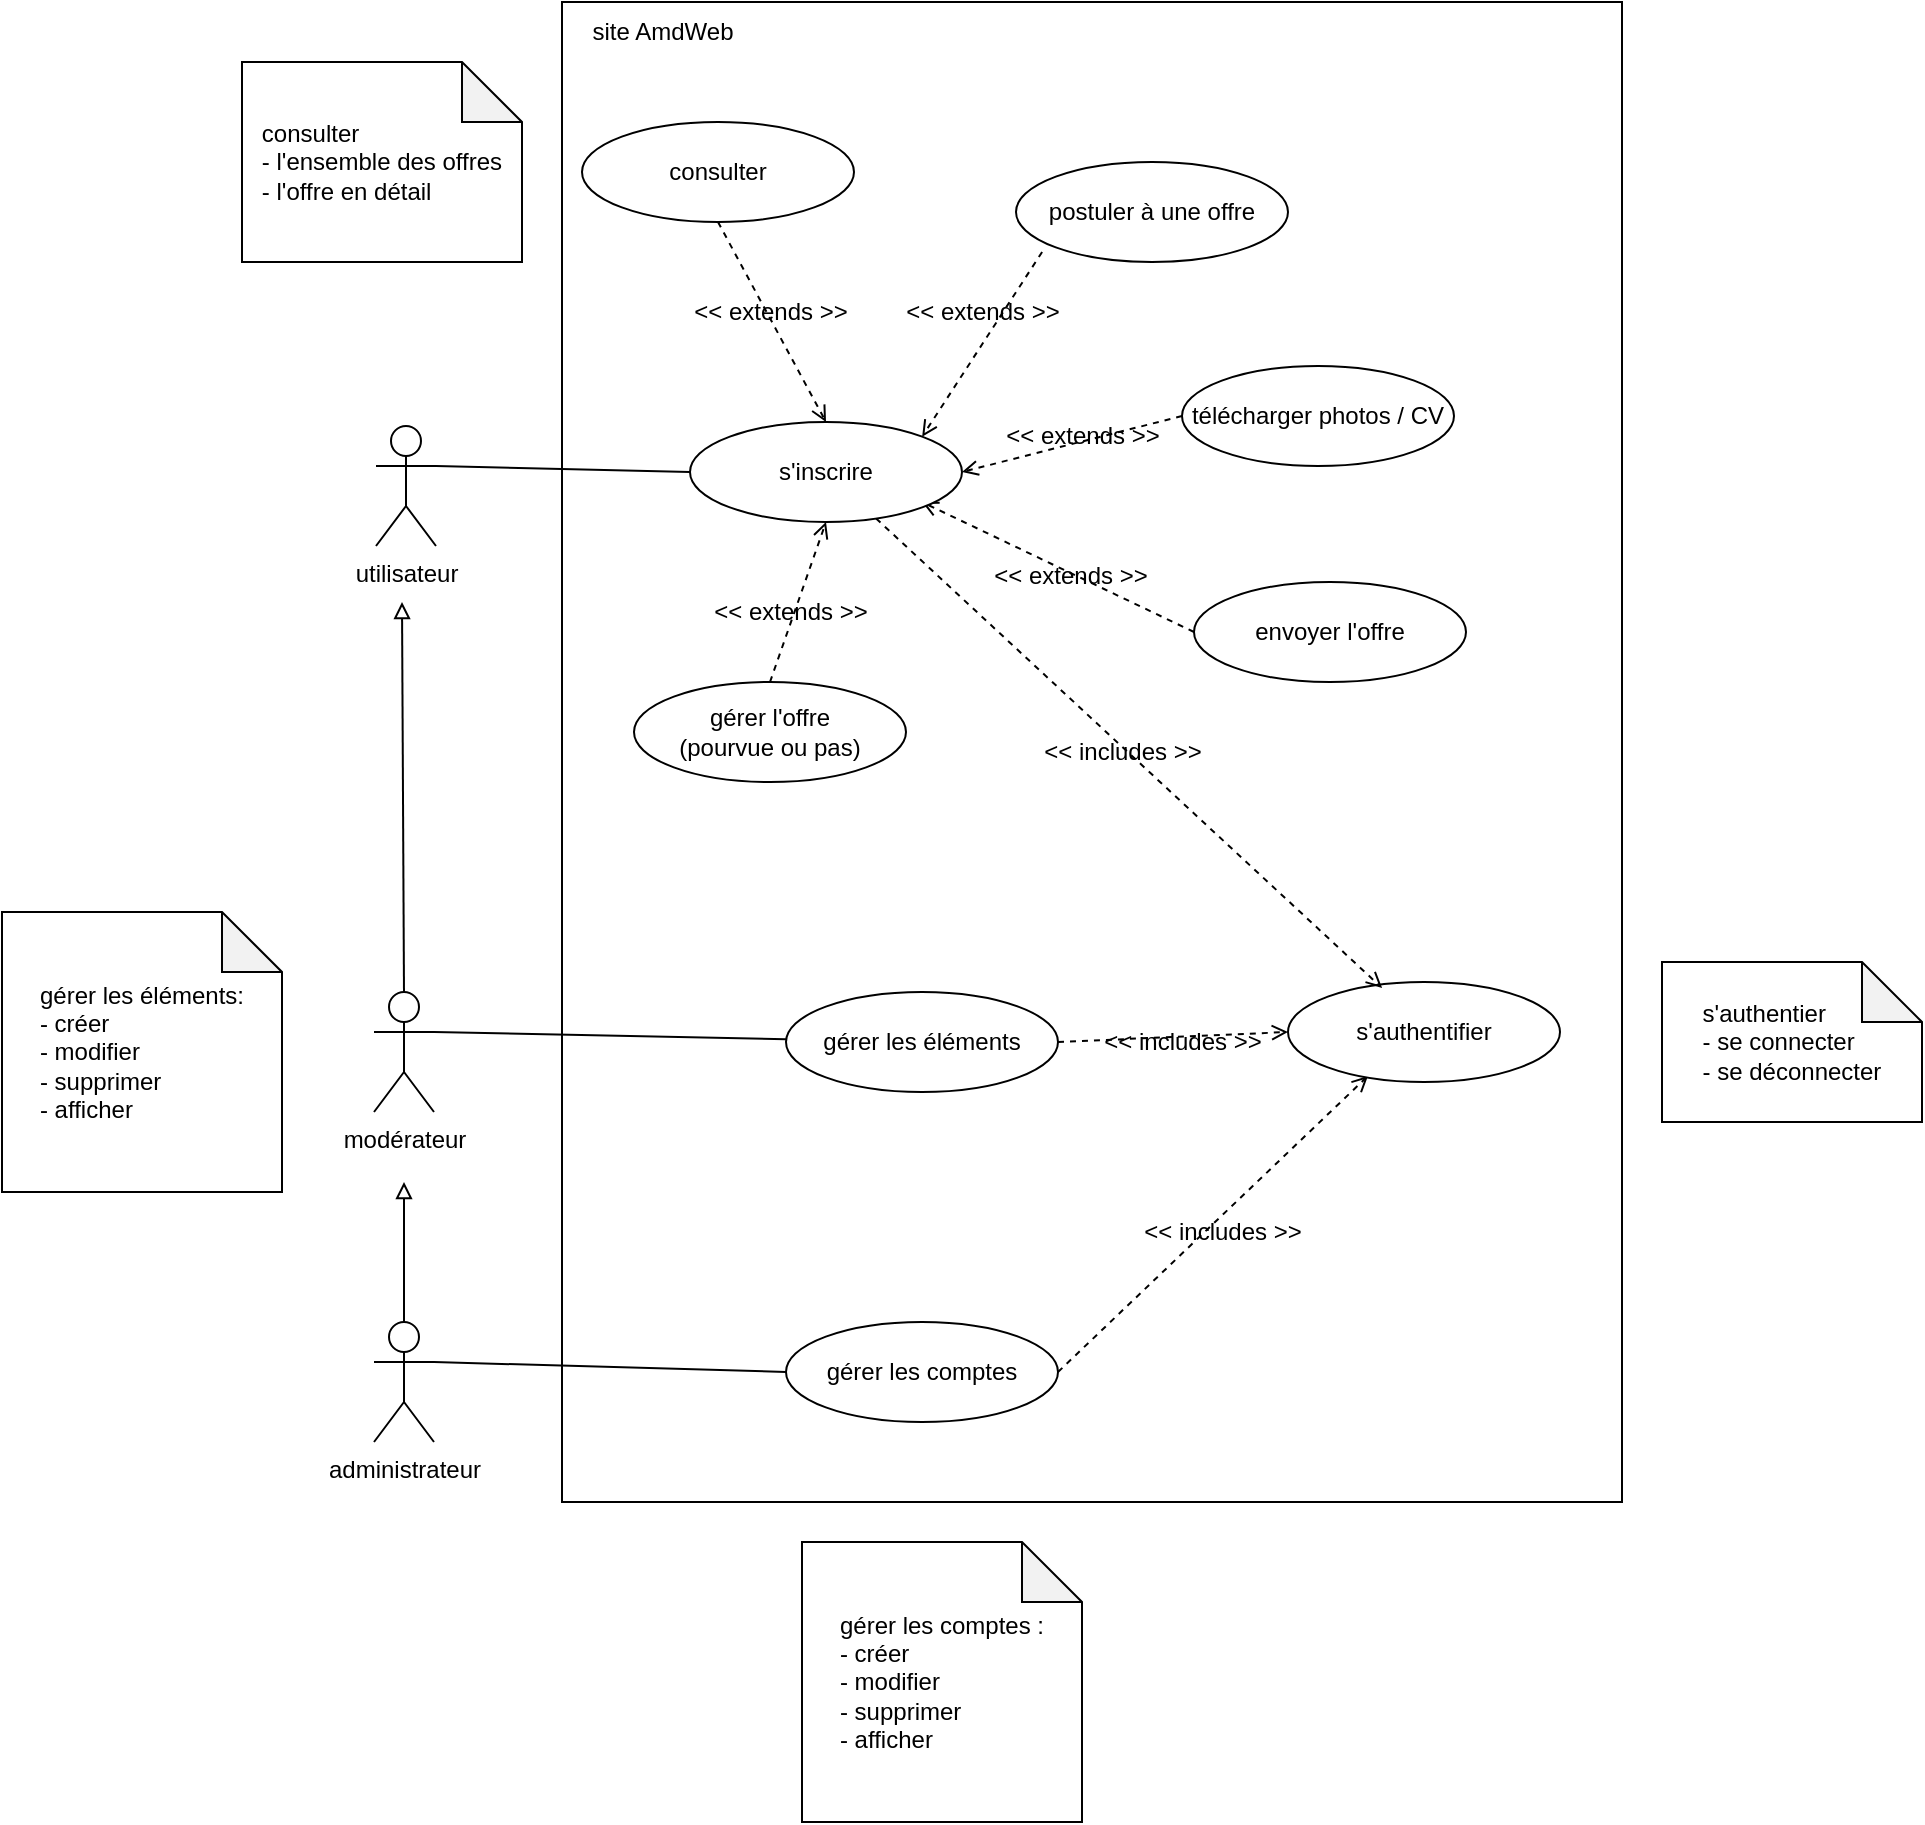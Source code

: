 <mxfile version="20.8.3" type="github">
  <diagram id="4h3qkwirkeFsskYC3dND" name="Page-1">
    <mxGraphModel dx="1877" dy="577" grid="1" gridSize="10" guides="1" tooltips="1" connect="1" arrows="1" fold="1" page="1" pageScale="1" pageWidth="827" pageHeight="1169" math="0" shadow="0">
      <root>
        <mxCell id="0" />
        <mxCell id="1" parent="0" />
        <mxCell id="PBZieBC47ZhGEJygMxwg-3" value="" style="rounded=0;whiteSpace=wrap;html=1;" parent="1" vertex="1">
          <mxGeometry x="160" y="200" width="530" height="750" as="geometry" />
        </mxCell>
        <mxCell id="PBZieBC47ZhGEJygMxwg-4" value="site AmdWeb" style="text;html=1;align=center;verticalAlign=middle;resizable=0;points=[];autosize=1;strokeColor=none;fillColor=none;" parent="1" vertex="1">
          <mxGeometry x="160" y="200" width="100" height="30" as="geometry" />
        </mxCell>
        <mxCell id="PBZieBC47ZhGEJygMxwg-35" style="edgeStyle=none;rounded=0;orthogonalLoop=1;jettySize=auto;html=1;exitX=1;exitY=0.333;exitDx=0;exitDy=0;exitPerimeter=0;entryX=0;entryY=0.5;entryDx=0;entryDy=0;endArrow=none;endFill=0;" parent="1" source="PBZieBC47ZhGEJygMxwg-5" target="PBZieBC47ZhGEJygMxwg-21" edge="1">
          <mxGeometry relative="1" as="geometry" />
        </mxCell>
        <mxCell id="PBZieBC47ZhGEJygMxwg-5" value="utilisateur" style="shape=umlActor;verticalLabelPosition=bottom;verticalAlign=top;html=1;outlineConnect=0;" parent="1" vertex="1">
          <mxGeometry x="67" y="412" width="30" height="60" as="geometry" />
        </mxCell>
        <mxCell id="PBZieBC47ZhGEJygMxwg-69" style="edgeStyle=none;rounded=0;orthogonalLoop=1;jettySize=auto;html=1;exitX=1;exitY=0.333;exitDx=0;exitDy=0;exitPerimeter=0;endArrow=none;endFill=0;" parent="1" source="PBZieBC47ZhGEJygMxwg-6" target="PBZieBC47ZhGEJygMxwg-13" edge="1">
          <mxGeometry relative="1" as="geometry" />
        </mxCell>
        <mxCell id="PBZieBC47ZhGEJygMxwg-72" style="edgeStyle=none;rounded=0;orthogonalLoop=1;jettySize=auto;html=1;exitX=0.5;exitY=0;exitDx=0;exitDy=0;exitPerimeter=0;endArrow=block;endFill=0;" parent="1" source="PBZieBC47ZhGEJygMxwg-6" edge="1">
          <mxGeometry relative="1" as="geometry">
            <mxPoint x="80" y="500" as="targetPoint" />
          </mxGeometry>
        </mxCell>
        <mxCell id="PBZieBC47ZhGEJygMxwg-6" value="modérateur" style="shape=umlActor;verticalLabelPosition=bottom;verticalAlign=top;html=1;outlineConnect=0;" parent="1" vertex="1">
          <mxGeometry x="66" y="695" width="30" height="60" as="geometry" />
        </mxCell>
        <mxCell id="PBZieBC47ZhGEJygMxwg-70" style="edgeStyle=none;rounded=0;orthogonalLoop=1;jettySize=auto;html=1;exitX=1;exitY=0.333;exitDx=0;exitDy=0;exitPerimeter=0;entryX=0;entryY=0.5;entryDx=0;entryDy=0;endArrow=none;endFill=0;" parent="1" source="PBZieBC47ZhGEJygMxwg-8" target="PBZieBC47ZhGEJygMxwg-14" edge="1">
          <mxGeometry relative="1" as="geometry" />
        </mxCell>
        <mxCell id="PBZieBC47ZhGEJygMxwg-71" style="edgeStyle=none;rounded=0;orthogonalLoop=1;jettySize=auto;html=1;exitX=0.5;exitY=0;exitDx=0;exitDy=0;exitPerimeter=0;endArrow=block;endFill=0;" parent="1" source="PBZieBC47ZhGEJygMxwg-8" edge="1">
          <mxGeometry relative="1" as="geometry">
            <mxPoint x="81" y="790" as="targetPoint" />
          </mxGeometry>
        </mxCell>
        <mxCell id="PBZieBC47ZhGEJygMxwg-8" value="administrateur" style="shape=umlActor;verticalLabelPosition=bottom;verticalAlign=top;html=1;outlineConnect=0;" parent="1" vertex="1">
          <mxGeometry x="66" y="860" width="30" height="60" as="geometry" />
        </mxCell>
        <mxCell id="PBZieBC47ZhGEJygMxwg-61" style="edgeStyle=none;rounded=0;orthogonalLoop=1;jettySize=auto;html=1;exitX=0;exitY=0.5;exitDx=0;exitDy=0;entryX=1;entryY=0.5;entryDx=0;entryDy=0;dashed=1;endArrow=open;endFill=0;" parent="1" source="PBZieBC47ZhGEJygMxwg-9" target="PBZieBC47ZhGEJygMxwg-21" edge="1">
          <mxGeometry relative="1" as="geometry" />
        </mxCell>
        <mxCell id="PBZieBC47ZhGEJygMxwg-9" value="télécharger photos / CV" style="ellipse;whiteSpace=wrap;html=1;" parent="1" vertex="1">
          <mxGeometry x="470" y="382" width="136" height="50" as="geometry" />
        </mxCell>
        <mxCell id="PBZieBC47ZhGEJygMxwg-62" style="edgeStyle=none;rounded=0;orthogonalLoop=1;jettySize=auto;html=1;exitX=0;exitY=0.5;exitDx=0;exitDy=0;dashed=1;endArrow=open;endFill=0;" parent="1" source="PBZieBC47ZhGEJygMxwg-10" edge="1">
          <mxGeometry relative="1" as="geometry">
            <mxPoint x="340" y="450" as="targetPoint" />
          </mxGeometry>
        </mxCell>
        <mxCell id="PBZieBC47ZhGEJygMxwg-10" value="envoyer l&#39;offre" style="ellipse;whiteSpace=wrap;html=1;" parent="1" vertex="1">
          <mxGeometry x="476" y="490" width="136" height="50" as="geometry" />
        </mxCell>
        <mxCell id="PBZieBC47ZhGEJygMxwg-60" style="edgeStyle=none;rounded=0;orthogonalLoop=1;jettySize=auto;html=1;exitX=0.096;exitY=0.9;exitDx=0;exitDy=0;entryX=1;entryY=0;entryDx=0;entryDy=0;endArrow=open;endFill=0;dashed=1;exitPerimeter=0;" parent="1" source="PBZieBC47ZhGEJygMxwg-11" target="PBZieBC47ZhGEJygMxwg-21" edge="1">
          <mxGeometry relative="1" as="geometry" />
        </mxCell>
        <mxCell id="PBZieBC47ZhGEJygMxwg-11" value="postuler à une offre" style="ellipse;whiteSpace=wrap;html=1;" parent="1" vertex="1">
          <mxGeometry x="387" y="280" width="136" height="50" as="geometry" />
        </mxCell>
        <mxCell id="PBZieBC47ZhGEJygMxwg-37" style="edgeStyle=none;rounded=0;orthogonalLoop=1;jettySize=auto;html=1;exitX=0.5;exitY=1;exitDx=0;exitDy=0;entryX=0.5;entryY=0;entryDx=0;entryDy=0;endArrow=open;endFill=0;dashed=1;" parent="1" source="PBZieBC47ZhGEJygMxwg-12" target="PBZieBC47ZhGEJygMxwg-21" edge="1">
          <mxGeometry relative="1" as="geometry" />
        </mxCell>
        <mxCell id="PBZieBC47ZhGEJygMxwg-12" value="consulter" style="ellipse;whiteSpace=wrap;html=1;" parent="1" vertex="1">
          <mxGeometry x="170" y="260" width="136" height="50" as="geometry" />
        </mxCell>
        <mxCell id="PBZieBC47ZhGEJygMxwg-66" style="edgeStyle=none;rounded=0;orthogonalLoop=1;jettySize=auto;html=1;exitX=1;exitY=0.5;exitDx=0;exitDy=0;entryX=0;entryY=0.5;entryDx=0;entryDy=0;dashed=1;endArrow=open;endFill=0;" parent="1" source="PBZieBC47ZhGEJygMxwg-13" target="PBZieBC47ZhGEJygMxwg-20" edge="1">
          <mxGeometry relative="1" as="geometry" />
        </mxCell>
        <mxCell id="PBZieBC47ZhGEJygMxwg-13" value="gérer les éléments" style="ellipse;whiteSpace=wrap;html=1;" parent="1" vertex="1">
          <mxGeometry x="272" y="695" width="136" height="50" as="geometry" />
        </mxCell>
        <mxCell id="PBZieBC47ZhGEJygMxwg-67" style="edgeStyle=none;rounded=0;orthogonalLoop=1;jettySize=auto;html=1;exitX=1;exitY=0.5;exitDx=0;exitDy=0;entryX=0.294;entryY=0.94;entryDx=0;entryDy=0;entryPerimeter=0;dashed=1;endArrow=open;endFill=0;" parent="1" source="PBZieBC47ZhGEJygMxwg-14" target="PBZieBC47ZhGEJygMxwg-20" edge="1">
          <mxGeometry relative="1" as="geometry" />
        </mxCell>
        <mxCell id="PBZieBC47ZhGEJygMxwg-14" value="gérer les comptes" style="ellipse;whiteSpace=wrap;html=1;" parent="1" vertex="1">
          <mxGeometry x="272" y="860" width="136" height="50" as="geometry" />
        </mxCell>
        <mxCell id="PBZieBC47ZhGEJygMxwg-20" value="s&#39;authentifier" style="ellipse;whiteSpace=wrap;html=1;" parent="1" vertex="1">
          <mxGeometry x="523" y="690" width="136" height="50" as="geometry" />
        </mxCell>
        <mxCell id="PBZieBC47ZhGEJygMxwg-65" style="edgeStyle=none;rounded=0;orthogonalLoop=1;jettySize=auto;html=1;entryX=0.346;entryY=0.06;entryDx=0;entryDy=0;entryPerimeter=0;dashed=1;endArrow=open;endFill=0;" parent="1" source="PBZieBC47ZhGEJygMxwg-21" target="PBZieBC47ZhGEJygMxwg-20" edge="1">
          <mxGeometry relative="1" as="geometry" />
        </mxCell>
        <mxCell id="PBZieBC47ZhGEJygMxwg-21" value="s&#39;inscrire" style="ellipse;whiteSpace=wrap;html=1;" parent="1" vertex="1">
          <mxGeometry x="224" y="410" width="136" height="50" as="geometry" />
        </mxCell>
        <mxCell id="PBZieBC47ZhGEJygMxwg-22" value="&lt;div align=&quot;left&quot;&gt;gérer les comptes :&lt;/div&gt;&lt;div align=&quot;left&quot;&gt;- créer&lt;/div&gt;&lt;div align=&quot;left&quot;&gt;- modifier&lt;/div&gt;&lt;div align=&quot;left&quot;&gt;- supprimer&lt;/div&gt;&lt;div align=&quot;left&quot;&gt;- afficher&lt;br&gt;&lt;/div&gt;" style="shape=note;whiteSpace=wrap;html=1;backgroundOutline=1;darkOpacity=0.05;" parent="1" vertex="1">
          <mxGeometry x="280" y="970" width="140" height="140" as="geometry" />
        </mxCell>
        <mxCell id="PBZieBC47ZhGEJygMxwg-23" value="&lt;div align=&quot;left&quot;&gt;gérer les éléments:&lt;/div&gt;&lt;div align=&quot;left&quot;&gt;- créer&lt;/div&gt;&lt;div align=&quot;left&quot;&gt;- modifier&lt;/div&gt;&lt;div align=&quot;left&quot;&gt;- supprimer&lt;/div&gt;&lt;div align=&quot;left&quot;&gt;- afficher&lt;br&gt;&lt;/div&gt;" style="shape=note;whiteSpace=wrap;html=1;backgroundOutline=1;darkOpacity=0.05;" parent="1" vertex="1">
          <mxGeometry x="-120" y="655" width="140" height="140" as="geometry" />
        </mxCell>
        <mxCell id="PBZieBC47ZhGEJygMxwg-24" value="&lt;div align=&quot;left&quot;&gt;consulter&lt;/div&gt;&lt;div align=&quot;left&quot;&gt;- l&#39;ensemble des offres&lt;br&gt;&lt;/div&gt;&lt;div align=&quot;left&quot;&gt;- l&#39;offre en détail&lt;br&gt;&lt;/div&gt;" style="shape=note;whiteSpace=wrap;html=1;backgroundOutline=1;darkOpacity=0.05;" parent="1" vertex="1">
          <mxGeometry y="230" width="140" height="100" as="geometry" />
        </mxCell>
        <mxCell id="PBZieBC47ZhGEJygMxwg-63" style="edgeStyle=none;rounded=0;orthogonalLoop=1;jettySize=auto;html=1;exitX=0.5;exitY=0;exitDx=0;exitDy=0;entryX=0.5;entryY=1;entryDx=0;entryDy=0;dashed=1;endArrow=open;endFill=0;" parent="1" source="PBZieBC47ZhGEJygMxwg-25" target="PBZieBC47ZhGEJygMxwg-21" edge="1">
          <mxGeometry relative="1" as="geometry" />
        </mxCell>
        <mxCell id="PBZieBC47ZhGEJygMxwg-25" value="&lt;div&gt;gérer l&#39;offre&lt;/div&gt;&lt;div&gt;(pourvue ou pas)&lt;br&gt;&lt;/div&gt;" style="ellipse;whiteSpace=wrap;html=1;" parent="1" vertex="1">
          <mxGeometry x="196" y="540" width="136" height="50" as="geometry" />
        </mxCell>
        <mxCell id="PBZieBC47ZhGEJygMxwg-28" value="&lt;div align=&quot;left&quot;&gt;s&#39;authentier&lt;/div&gt;&lt;div align=&quot;left&quot;&gt;- se connecter&lt;br&gt;&lt;/div&gt;&lt;div align=&quot;left&quot;&gt;- se déconnecter&lt;br&gt;&lt;/div&gt;" style="shape=note;whiteSpace=wrap;html=1;backgroundOutline=1;darkOpacity=0.05;" parent="1" vertex="1">
          <mxGeometry x="710" y="680" width="130" height="80" as="geometry" />
        </mxCell>
        <mxCell id="PBZieBC47ZhGEJygMxwg-30" value="&amp;lt;&amp;lt; includes &amp;gt;&amp;gt;" style="text;html=1;align=center;verticalAlign=middle;resizable=0;points=[];autosize=1;strokeColor=none;fillColor=none;" parent="1" vertex="1">
          <mxGeometry x="420" y="705" width="100" height="30" as="geometry" />
        </mxCell>
        <mxCell id="PBZieBC47ZhGEJygMxwg-34" value="&amp;lt;&amp;lt; includes &amp;gt;&amp;gt;" style="text;html=1;align=center;verticalAlign=middle;resizable=0;points=[];autosize=1;strokeColor=none;fillColor=none;" parent="1" vertex="1">
          <mxGeometry x="390" y="560" width="100" height="30" as="geometry" />
        </mxCell>
        <mxCell id="PBZieBC47ZhGEJygMxwg-41" value="&amp;lt;&amp;lt; extends &amp;gt;&amp;gt;" style="text;html=1;align=center;verticalAlign=middle;resizable=0;points=[];autosize=1;strokeColor=none;fillColor=none;" parent="1" vertex="1">
          <mxGeometry x="320" y="340" width="100" height="30" as="geometry" />
        </mxCell>
        <mxCell id="PBZieBC47ZhGEJygMxwg-42" value="&amp;lt;&amp;lt; extends &amp;gt;&amp;gt;" style="text;html=1;align=center;verticalAlign=middle;resizable=0;points=[];autosize=1;strokeColor=none;fillColor=none;" parent="1" vertex="1">
          <mxGeometry x="224" y="490" width="100" height="30" as="geometry" />
        </mxCell>
        <mxCell id="PBZieBC47ZhGEJygMxwg-43" value="&amp;lt;&amp;lt; extends &amp;gt;&amp;gt;" style="text;html=1;align=center;verticalAlign=middle;resizable=0;points=[];autosize=1;strokeColor=none;fillColor=none;" parent="1" vertex="1">
          <mxGeometry x="214" y="340" width="100" height="30" as="geometry" />
        </mxCell>
        <mxCell id="PBZieBC47ZhGEJygMxwg-44" value="&amp;lt;&amp;lt; extends &amp;gt;&amp;gt;" style="text;html=1;align=center;verticalAlign=middle;resizable=0;points=[];autosize=1;strokeColor=none;fillColor=none;" parent="1" vertex="1">
          <mxGeometry x="370" y="402" width="100" height="30" as="geometry" />
        </mxCell>
        <mxCell id="PBZieBC47ZhGEJygMxwg-49" value="&amp;lt;&amp;lt; extends &amp;gt;&amp;gt;" style="text;html=1;align=center;verticalAlign=middle;resizable=0;points=[];autosize=1;strokeColor=none;fillColor=none;" parent="1" vertex="1">
          <mxGeometry x="364" y="472" width="100" height="30" as="geometry" />
        </mxCell>
        <mxCell id="PBZieBC47ZhGEJygMxwg-52" style="edgeStyle=none;rounded=0;orthogonalLoop=1;jettySize=auto;html=1;exitX=1;exitY=1;exitDx=0;exitDy=0;exitPerimeter=0;dashed=1;endArrow=open;endFill=0;" parent="1" source="PBZieBC47ZhGEJygMxwg-6" target="PBZieBC47ZhGEJygMxwg-6" edge="1">
          <mxGeometry relative="1" as="geometry" />
        </mxCell>
        <mxCell id="PBZieBC47ZhGEJygMxwg-68" value="&amp;lt;&amp;lt; includes &amp;gt;&amp;gt;" style="text;html=1;align=center;verticalAlign=middle;resizable=0;points=[];autosize=1;strokeColor=none;fillColor=none;" parent="1" vertex="1">
          <mxGeometry x="440" y="800" width="100" height="30" as="geometry" />
        </mxCell>
      </root>
    </mxGraphModel>
  </diagram>
</mxfile>
